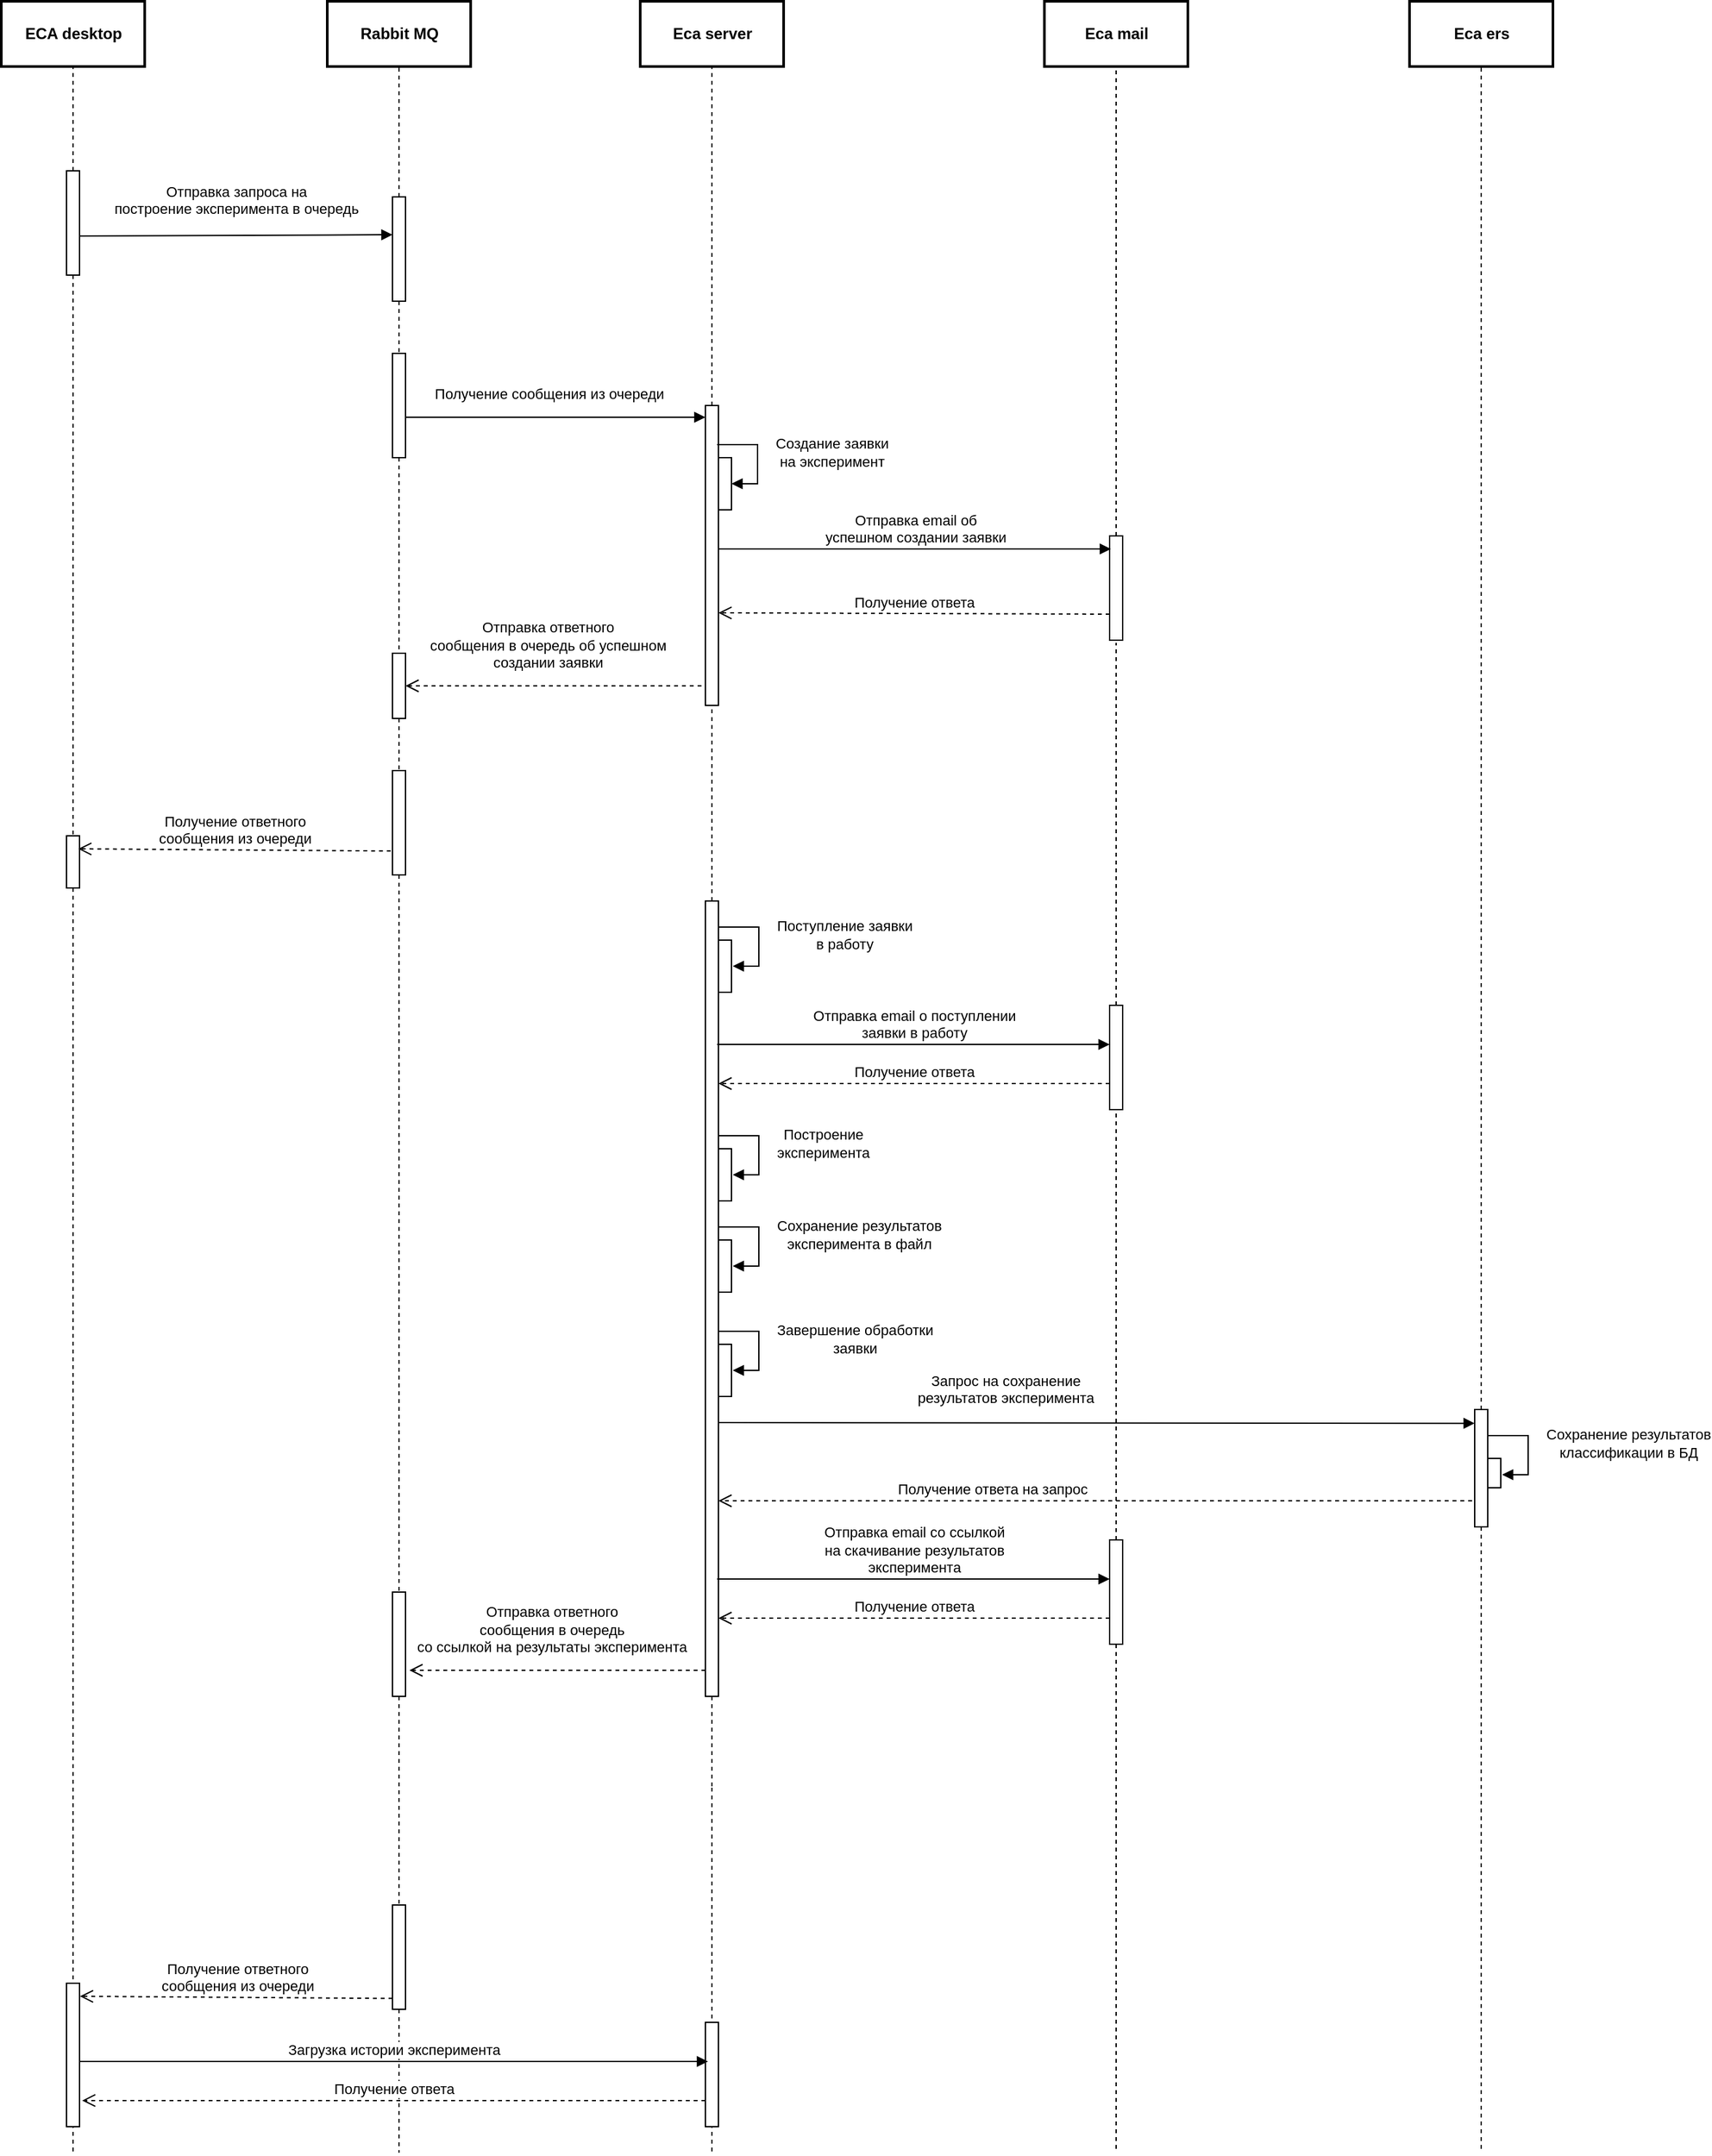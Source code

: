 <mxfile version="15.1.0" type="device"><diagram id="kgpKYQtTHZ0yAKxKKP6v" name="Page-1"><mxGraphModel dx="2258" dy="1290" grid="1" gridSize="10" guides="1" tooltips="1" connect="1" arrows="1" fold="1" page="1" pageScale="1" pageWidth="850" pageHeight="1100" math="0" shadow="0"><root><mxCell id="0"/><mxCell id="1" parent="0"/><mxCell id="naLQoQvjF8YPUEuu64ZZ-8" style="edgeStyle=orthogonalEdgeStyle;rounded=0;orthogonalLoop=1;jettySize=auto;html=1;endArrow=none;endFill=0;dashed=1;" parent="1" source="naLQoQvjF8YPUEuu64ZZ-2" edge="1"><mxGeometry relative="1" as="geometry"><mxPoint x="75" y="140" as="targetPoint"/></mxGeometry></mxCell><mxCell id="naLQoQvjF8YPUEuu64ZZ-19" style="edgeStyle=orthogonalEdgeStyle;rounded=0;orthogonalLoop=1;jettySize=auto;html=1;dashed=1;endArrow=none;endFill=0;" parent="1" source="naLQoQvjF8YPUEuu64ZZ-2" target="naLQoQvjF8YPUEuu64ZZ-53" edge="1"><mxGeometry relative="1" as="geometry"><mxPoint x="75" y="760" as="targetPoint"/></mxGeometry></mxCell><mxCell id="naLQoQvjF8YPUEuu64ZZ-2" value="" style="html=1;points=[];perimeter=orthogonalPerimeter;" parent="1" vertex="1"><mxGeometry x="70" y="230" width="10" height="80" as="geometry"/></mxCell><mxCell id="naLQoQvjF8YPUEuu64ZZ-12" value="&lt;b&gt;ECA desktop&lt;/b&gt;" style="html=1;strokeWidth=2;" parent="1" vertex="1"><mxGeometry x="20" y="100" width="110" height="50" as="geometry"/></mxCell><mxCell id="naLQoQvjF8YPUEuu64ZZ-18" style="edgeStyle=orthogonalEdgeStyle;rounded=0;orthogonalLoop=1;jettySize=auto;html=1;entryX=0.5;entryY=1;entryDx=0;entryDy=0;dashed=1;endArrow=none;endFill=0;" parent="1" source="naLQoQvjF8YPUEuu64ZZ-13" target="naLQoQvjF8YPUEuu64ZZ-17" edge="1"><mxGeometry relative="1" as="geometry"/></mxCell><mxCell id="naLQoQvjF8YPUEuu64ZZ-13" value="" style="html=1;points=[];perimeter=orthogonalPerimeter;" parent="1" vertex="1"><mxGeometry x="320" y="250" width="10" height="80" as="geometry"/></mxCell><mxCell id="naLQoQvjF8YPUEuu64ZZ-16" value="&lt;font style=&quot;font-size: 11px&quot;&gt;Отправка запроса на &lt;br&gt;построение эксперимента в очередь&lt;/font&gt;" style="html=1;verticalAlign=bottom;endArrow=block;" parent="1" edge="1"><mxGeometry x="0.004" y="11" width="80" relative="1" as="geometry"><mxPoint x="80" y="280" as="sourcePoint"/><mxPoint x="320" y="279" as="targetPoint"/><mxPoint as="offset"/></mxGeometry></mxCell><mxCell id="naLQoQvjF8YPUEuu64ZZ-17" value="&lt;b&gt;Rabbit MQ&lt;/b&gt;" style="html=1;" parent="1" vertex="1"><mxGeometry x="270" y="100" width="110" height="50" as="geometry"/></mxCell><mxCell id="naLQoQvjF8YPUEuu64ZZ-21" value="&lt;b&gt;Rabbit MQ&lt;/b&gt;" style="html=1;strokeWidth=2;" parent="1" vertex="1"><mxGeometry x="270" y="100" width="110" height="50" as="geometry"/></mxCell><mxCell id="naLQoQvjF8YPUEuu64ZZ-22" value="&lt;b&gt;Eca server&lt;/b&gt;" style="html=1;strokeWidth=2;" parent="1" vertex="1"><mxGeometry x="510" y="100" width="110" height="50" as="geometry"/></mxCell><mxCell id="naLQoQvjF8YPUEuu64ZZ-24" value="&lt;b&gt;Eca ers&lt;/b&gt;" style="html=1;strokeWidth=2;" parent="1" vertex="1"><mxGeometry x="1100" y="100" width="110" height="50" as="geometry"/></mxCell><mxCell id="naLQoQvjF8YPUEuu64ZZ-40" style="edgeStyle=orthogonalEdgeStyle;rounded=0;orthogonalLoop=1;jettySize=auto;html=1;entryX=0.5;entryY=1;entryDx=0;entryDy=0;dashed=1;endArrow=none;endFill=0;strokeColor=#000000;" parent="1" source="naLQoQvjF8YPUEuu64ZZ-25" target="naLQoQvjF8YPUEuu64ZZ-22" edge="1"><mxGeometry relative="1" as="geometry"/></mxCell><mxCell id="naLQoQvjF8YPUEuu64ZZ-25" value="" style="html=1;points=[];perimeter=orthogonalPerimeter;" parent="1" vertex="1"><mxGeometry x="560" y="410" width="10" height="230" as="geometry"/></mxCell><mxCell id="naLQoQvjF8YPUEuu64ZZ-31" value="" style="html=1;points=[];perimeter=orthogonalPerimeter;" parent="1" vertex="1"><mxGeometry x="320" y="370" width="10" height="80" as="geometry"/></mxCell><mxCell id="naLQoQvjF8YPUEuu64ZZ-32" style="edgeStyle=orthogonalEdgeStyle;rounded=0;orthogonalLoop=1;jettySize=auto;html=1;dashed=1;endArrow=none;endFill=0;" parent="1" source="naLQoQvjF8YPUEuu64ZZ-13" target="naLQoQvjF8YPUEuu64ZZ-31" edge="1"><mxGeometry relative="1" as="geometry"><mxPoint x="325" y="770" as="targetPoint"/><mxPoint x="325" y="330" as="sourcePoint"/></mxGeometry></mxCell><mxCell id="naLQoQvjF8YPUEuu64ZZ-34" value="&lt;font style=&quot;font-size: 11px&quot;&gt;Получение сообщения из очереди&lt;/font&gt;" style="html=1;verticalAlign=bottom;endArrow=block;strokeColor=#000000;" parent="1" edge="1"><mxGeometry x="-0.043" y="9" width="80" relative="1" as="geometry"><mxPoint x="330" y="419" as="sourcePoint"/><mxPoint x="560" y="419" as="targetPoint"/><mxPoint as="offset"/></mxGeometry></mxCell><mxCell id="naLQoQvjF8YPUEuu64ZZ-35" value="" style="html=1;points=[];perimeter=orthogonalPerimeter;" parent="1" vertex="1"><mxGeometry x="570" y="450" width="10" height="40" as="geometry"/></mxCell><mxCell id="naLQoQvjF8YPUEuu64ZZ-36" value="&lt;div style=&quot;text-align: center&quot;&gt;Создание заявки&lt;/div&gt;&lt;div style=&quot;text-align: center&quot;&gt;на эксперимент&lt;/div&gt;" style="edgeStyle=orthogonalEdgeStyle;html=1;align=left;spacingLeft=2;endArrow=block;rounded=0;strokeColor=#000000;" parent="1" edge="1"><mxGeometry x="-0.099" y="10" relative="1" as="geometry"><mxPoint x="569" y="440" as="sourcePoint"/><Array as="points"><mxPoint x="569" y="440"/><mxPoint x="600" y="440"/><mxPoint x="600" y="470"/></Array><mxPoint x="580" y="470" as="targetPoint"/><mxPoint as="offset"/></mxGeometry></mxCell><mxCell id="naLQoQvjF8YPUEuu64ZZ-55" style="edgeStyle=orthogonalEdgeStyle;rounded=0;orthogonalLoop=1;jettySize=auto;html=1;dashed=1;endArrow=none;endFill=0;strokeColor=#000000;" parent="1" source="naLQoQvjF8YPUEuu64ZZ-58" edge="1"><mxGeometry relative="1" as="geometry"><mxPoint x="325" y="1750" as="targetPoint"/></mxGeometry></mxCell><mxCell id="naLQoQvjF8YPUEuu64ZZ-50" value="" style="html=1;points=[];perimeter=orthogonalPerimeter;" parent="1" vertex="1"><mxGeometry x="320" y="600" width="10" height="50" as="geometry"/></mxCell><mxCell id="naLQoQvjF8YPUEuu64ZZ-51" style="edgeStyle=orthogonalEdgeStyle;rounded=0;orthogonalLoop=1;jettySize=auto;html=1;dashed=1;endArrow=none;endFill=0;" parent="1" source="naLQoQvjF8YPUEuu64ZZ-31" target="naLQoQvjF8YPUEuu64ZZ-50" edge="1"><mxGeometry relative="1" as="geometry"><mxPoint x="325" y="760" as="targetPoint"/><mxPoint x="325" y="450" as="sourcePoint"/></mxGeometry></mxCell><mxCell id="naLQoQvjF8YPUEuu64ZZ-52" value="&lt;font style=&quot;font-size: 11px&quot;&gt;Отправка ответного&lt;br&gt;сообщения в очередь об успешном&lt;br&gt;создании заявки&lt;br&gt;&lt;/font&gt;" style="html=1;verticalAlign=bottom;endArrow=open;dashed=1;endSize=8;strokeColor=#000000;" parent="1" target="naLQoQvjF8YPUEuu64ZZ-50" edge="1"><mxGeometry x="0.043" y="-9" relative="1" as="geometry"><mxPoint x="557" y="625" as="sourcePoint"/><mxPoint x="480" y="739.5" as="targetPoint"/><mxPoint as="offset"/></mxGeometry></mxCell><mxCell id="naLQoQvjF8YPUEuu64ZZ-54" style="edgeStyle=orthogonalEdgeStyle;rounded=0;orthogonalLoop=1;jettySize=auto;html=1;endArrow=none;endFill=0;strokeColor=#000000;dashed=1;" parent="1" source="naLQoQvjF8YPUEuu64ZZ-53" edge="1"><mxGeometry relative="1" as="geometry"><mxPoint x="75" y="1750" as="targetPoint"/></mxGeometry></mxCell><mxCell id="naLQoQvjF8YPUEuu64ZZ-53" value="" style="html=1;points=[];perimeter=orthogonalPerimeter;" parent="1" vertex="1"><mxGeometry x="70" y="740" width="10" height="40" as="geometry"/></mxCell><mxCell id="naLQoQvjF8YPUEuu64ZZ-58" value="" style="html=1;points=[];perimeter=orthogonalPerimeter;" parent="1" vertex="1"><mxGeometry x="320" y="690" width="10" height="80" as="geometry"/></mxCell><mxCell id="naLQoQvjF8YPUEuu64ZZ-59" style="edgeStyle=orthogonalEdgeStyle;rounded=0;orthogonalLoop=1;jettySize=auto;html=1;dashed=1;endArrow=none;endFill=0;strokeColor=#000000;" parent="1" source="naLQoQvjF8YPUEuu64ZZ-50" target="naLQoQvjF8YPUEuu64ZZ-58" edge="1"><mxGeometry relative="1" as="geometry"><mxPoint x="325" y="1000" as="targetPoint"/><mxPoint x="325" y="780" as="sourcePoint"/></mxGeometry></mxCell><mxCell id="naLQoQvjF8YPUEuu64ZZ-60" value="&lt;font style=&quot;font-size: 11px&quot;&gt;Получение ответного&lt;br&gt;сообщения из очереди&lt;/font&gt;" style="html=1;verticalAlign=bottom;endArrow=open;dashed=1;endSize=8;strokeColor=#000000;entryX=0.9;entryY=0.25;entryDx=0;entryDy=0;entryPerimeter=0;exitX=-0.133;exitY=0.771;exitDx=0;exitDy=0;exitPerimeter=0;" parent="1" source="naLQoQvjF8YPUEuu64ZZ-58" target="naLQoQvjF8YPUEuu64ZZ-53" edge="1"><mxGeometry x="-0.004" relative="1" as="geometry"><mxPoint x="310" y="750" as="sourcePoint"/><mxPoint x="240" y="869.5" as="targetPoint"/><mxPoint as="offset"/></mxGeometry></mxCell><mxCell id="-Iud8Ji5S1M-7aWHgCWq-1" value="&lt;b&gt;Eca mail&lt;/b&gt;" style="html=1;strokeWidth=2;" parent="1" vertex="1"><mxGeometry x="820" y="100" width="110" height="50" as="geometry"/></mxCell><mxCell id="-Iud8Ji5S1M-7aWHgCWq-4" style="edgeStyle=orthogonalEdgeStyle;rounded=0;orthogonalLoop=1;jettySize=auto;html=1;dashed=1;endArrow=none;endFill=0;" parent="1" source="-Iud8Ji5S1M-7aWHgCWq-2" edge="1"><mxGeometry relative="1" as="geometry"><mxPoint x="875" y="150" as="targetPoint"/></mxGeometry></mxCell><mxCell id="-Iud8Ji5S1M-7aWHgCWq-2" value="" style="html=1;points=[];perimeter=orthogonalPerimeter;" parent="1" vertex="1"><mxGeometry x="870" y="510" width="10" height="80" as="geometry"/></mxCell><mxCell id="-Iud8Ji5S1M-7aWHgCWq-5" value="Отправка email об&lt;br&gt;успешном создании заявки" style="html=1;verticalAlign=bottom;endArrow=block;entryX=0.1;entryY=0.125;entryDx=0;entryDy=0;entryPerimeter=0;" parent="1" target="-Iud8Ji5S1M-7aWHgCWq-2" edge="1"><mxGeometry width="80" relative="1" as="geometry"><mxPoint x="570" y="520" as="sourcePoint"/><mxPoint x="650" y="520" as="targetPoint"/></mxGeometry></mxCell><mxCell id="-Iud8Ji5S1M-7aWHgCWq-6" value="Получение ответа" style="html=1;verticalAlign=bottom;endArrow=open;dashed=1;endSize=8;" parent="1" edge="1"><mxGeometry relative="1" as="geometry"><mxPoint x="870" y="570" as="sourcePoint"/><mxPoint x="570" y="569" as="targetPoint"/></mxGeometry></mxCell><mxCell id="-Iud8Ji5S1M-7aWHgCWq-34" style="edgeStyle=orthogonalEdgeStyle;rounded=0;orthogonalLoop=1;jettySize=auto;html=1;dashed=1;endArrow=none;endFill=0;" parent="1" source="-Iud8Ji5S1M-7aWHgCWq-7" target="naLQoQvjF8YPUEuu64ZZ-25" edge="1"><mxGeometry relative="1" as="geometry"/></mxCell><mxCell id="-Iud8Ji5S1M-7aWHgCWq-36" style="edgeStyle=orthogonalEdgeStyle;rounded=0;orthogonalLoop=1;jettySize=auto;html=1;dashed=1;endArrow=none;endFill=0;" parent="1" source="-Iud8Ji5S1M-7aWHgCWq-7" edge="1"><mxGeometry relative="1" as="geometry"><mxPoint x="565" y="1470" as="targetPoint"/></mxGeometry></mxCell><mxCell id="-Iud8Ji5S1M-7aWHgCWq-7" value="" style="html=1;points=[];perimeter=orthogonalPerimeter;" parent="1" vertex="1"><mxGeometry x="560" y="790" width="10" height="610" as="geometry"/></mxCell><mxCell id="-Iud8Ji5S1M-7aWHgCWq-9" value="" style="html=1;points=[];perimeter=orthogonalPerimeter;" parent="1" vertex="1"><mxGeometry x="570" y="820" width="10" height="40" as="geometry"/></mxCell><mxCell id="-Iud8Ji5S1M-7aWHgCWq-10" value="&lt;div style=&quot;text-align: center&quot;&gt;Поступление заявки&lt;/div&gt;&lt;div style=&quot;text-align: center&quot;&gt;в работу&lt;/div&gt;" style="edgeStyle=orthogonalEdgeStyle;html=1;align=left;spacingLeft=2;endArrow=block;rounded=0;strokeColor=#000000;" parent="1" edge="1"><mxGeometry x="-0.099" y="10" relative="1" as="geometry"><mxPoint x="570" y="810" as="sourcePoint"/><Array as="points"><mxPoint x="570" y="810"/><mxPoint x="601" y="810"/><mxPoint x="601" y="840"/></Array><mxPoint x="581" y="840" as="targetPoint"/><mxPoint as="offset"/></mxGeometry></mxCell><mxCell id="-Iud8Ji5S1M-7aWHgCWq-14" style="edgeStyle=orthogonalEdgeStyle;rounded=0;orthogonalLoop=1;jettySize=auto;html=1;endArrow=none;endFill=0;dashed=1;" parent="1" source="-Iud8Ji5S1M-7aWHgCWq-11" edge="1"><mxGeometry relative="1" as="geometry"><mxPoint x="875" y="592" as="targetPoint"/></mxGeometry></mxCell><mxCell id="-Iud8Ji5S1M-7aWHgCWq-11" value="" style="html=1;points=[];perimeter=orthogonalPerimeter;" parent="1" vertex="1"><mxGeometry x="870" y="870" width="10" height="80" as="geometry"/></mxCell><mxCell id="-Iud8Ji5S1M-7aWHgCWq-12" value="Отправка email о поступлении&lt;br&gt;заявки в работу" style="html=1;verticalAlign=bottom;endArrow=block;entryX=0.1;entryY=0.125;entryDx=0;entryDy=0;entryPerimeter=0;" parent="1" edge="1"><mxGeometry width="80" relative="1" as="geometry"><mxPoint x="569" y="900" as="sourcePoint"/><mxPoint x="870" y="900" as="targetPoint"/></mxGeometry></mxCell><mxCell id="-Iud8Ji5S1M-7aWHgCWq-13" value="Получение ответа" style="html=1;verticalAlign=bottom;endArrow=open;dashed=1;endSize=8;" parent="1" edge="1"><mxGeometry relative="1" as="geometry"><mxPoint x="870" y="930" as="sourcePoint"/><mxPoint x="570" y="930" as="targetPoint"/></mxGeometry></mxCell><mxCell id="-Iud8Ji5S1M-7aWHgCWq-15" value="" style="html=1;points=[];perimeter=orthogonalPerimeter;" parent="1" vertex="1"><mxGeometry x="570" y="980" width="10" height="40" as="geometry"/></mxCell><mxCell id="-Iud8Ji5S1M-7aWHgCWq-16" value="&lt;div style=&quot;text-align: center&quot;&gt;Построение&lt;/div&gt;&lt;div style=&quot;text-align: center&quot;&gt;эксперимента&lt;/div&gt;" style="edgeStyle=orthogonalEdgeStyle;html=1;align=left;spacingLeft=2;endArrow=block;rounded=0;strokeColor=#000000;" parent="1" edge="1"><mxGeometry x="-0.099" y="10" relative="1" as="geometry"><mxPoint x="570" y="970" as="sourcePoint"/><Array as="points"><mxPoint x="570" y="970"/><mxPoint x="601" y="970"/><mxPoint x="601" y="1000"/></Array><mxPoint x="581" y="1000" as="targetPoint"/><mxPoint as="offset"/></mxGeometry></mxCell><mxCell id="-Iud8Ji5S1M-7aWHgCWq-18" value="" style="html=1;points=[];perimeter=orthogonalPerimeter;" parent="1" vertex="1"><mxGeometry x="570" y="1050" width="10" height="40" as="geometry"/></mxCell><mxCell id="-Iud8Ji5S1M-7aWHgCWq-19" value="&lt;div style=&quot;text-align: center&quot;&gt;Сохранение результатов&lt;/div&gt;&lt;div style=&quot;text-align: center&quot;&gt;эксперимента в файл&lt;/div&gt;" style="edgeStyle=orthogonalEdgeStyle;html=1;align=left;spacingLeft=2;endArrow=block;rounded=0;strokeColor=#000000;" parent="1" edge="1"><mxGeometry x="-0.099" y="10" relative="1" as="geometry"><mxPoint x="570" y="1040" as="sourcePoint"/><Array as="points"><mxPoint x="570" y="1040"/><mxPoint x="601" y="1040"/><mxPoint x="601" y="1070"/></Array><mxPoint x="581" y="1070" as="targetPoint"/><mxPoint as="offset"/></mxGeometry></mxCell><mxCell id="-Iud8Ji5S1M-7aWHgCWq-23" style="edgeStyle=orthogonalEdgeStyle;rounded=0;orthogonalLoop=1;jettySize=auto;html=1;entryX=0.5;entryY=1;entryDx=0;entryDy=0;dashed=1;endArrow=none;endFill=0;" parent="1" source="-Iud8Ji5S1M-7aWHgCWq-20" target="naLQoQvjF8YPUEuu64ZZ-24" edge="1"><mxGeometry relative="1" as="geometry"/></mxCell><mxCell id="-Iud8Ji5S1M-7aWHgCWq-32" style="edgeStyle=orthogonalEdgeStyle;rounded=0;orthogonalLoop=1;jettySize=auto;html=1;dashed=1;endArrow=none;endFill=0;" parent="1" source="-Iud8Ji5S1M-7aWHgCWq-20" edge="1"><mxGeometry relative="1" as="geometry"><mxPoint x="1155" y="1750" as="targetPoint"/></mxGeometry></mxCell><mxCell id="-Iud8Ji5S1M-7aWHgCWq-20" value="" style="html=1;points=[];perimeter=orthogonalPerimeter;" parent="1" vertex="1"><mxGeometry x="1150" y="1180" width="10" height="90" as="geometry"/></mxCell><mxCell id="-Iud8Ji5S1M-7aWHgCWq-21" value="Запрос на сохранение&lt;br&gt;результатов эксперимента" style="html=1;verticalAlign=bottom;endArrow=block;" parent="1" edge="1"><mxGeometry x="-0.241" y="10" width="80" relative="1" as="geometry"><mxPoint x="570" y="1190" as="sourcePoint"/><mxPoint x="1150" y="1190.59" as="targetPoint"/><mxPoint as="offset"/></mxGeometry></mxCell><mxCell id="-Iud8Ji5S1M-7aWHgCWq-22" value="Получение ответа на запрос" style="html=1;verticalAlign=bottom;endArrow=open;dashed=1;endSize=8;" parent="1" target="-Iud8Ji5S1M-7aWHgCWq-7" edge="1"><mxGeometry x="0.273" relative="1" as="geometry"><mxPoint x="1148" y="1250" as="sourcePoint"/><mxPoint x="850" y="1170" as="targetPoint"/><mxPoint as="offset"/></mxGeometry></mxCell><mxCell id="-Iud8Ji5S1M-7aWHgCWq-24" value="" style="html=1;points=[];perimeter=orthogonalPerimeter;" parent="1" vertex="1"><mxGeometry x="570" y="1130" width="10" height="40" as="geometry"/></mxCell><mxCell id="-Iud8Ji5S1M-7aWHgCWq-25" value="&lt;div style=&quot;text-align: center&quot;&gt;Завершение обработки&lt;/div&gt;&lt;div style=&quot;text-align: center&quot;&gt;заявки&lt;/div&gt;" style="edgeStyle=orthogonalEdgeStyle;html=1;align=left;spacingLeft=2;endArrow=block;rounded=0;strokeColor=#000000;" parent="1" edge="1"><mxGeometry x="-0.099" y="10" relative="1" as="geometry"><mxPoint x="570" y="1120" as="sourcePoint"/><Array as="points"><mxPoint x="570" y="1120"/><mxPoint x="601" y="1120"/><mxPoint x="601" y="1150"/></Array><mxPoint x="581" y="1150" as="targetPoint"/><mxPoint as="offset"/></mxGeometry></mxCell><mxCell id="-Iud8Ji5S1M-7aWHgCWq-27" style="edgeStyle=orthogonalEdgeStyle;rounded=0;orthogonalLoop=1;jettySize=auto;html=1;entryX=0.5;entryY=1.013;entryDx=0;entryDy=0;entryPerimeter=0;dashed=1;endArrow=none;endFill=0;" parent="1" source="-Iud8Ji5S1M-7aWHgCWq-26" target="-Iud8Ji5S1M-7aWHgCWq-11" edge="1"><mxGeometry relative="1" as="geometry"/></mxCell><mxCell id="-Iud8Ji5S1M-7aWHgCWq-31" style="edgeStyle=orthogonalEdgeStyle;rounded=0;orthogonalLoop=1;jettySize=auto;html=1;dashed=1;endArrow=none;endFill=0;" parent="1" source="-Iud8Ji5S1M-7aWHgCWq-26" edge="1"><mxGeometry relative="1" as="geometry"><mxPoint x="875" y="1750" as="targetPoint"/></mxGeometry></mxCell><mxCell id="-Iud8Ji5S1M-7aWHgCWq-26" value="" style="html=1;points=[];perimeter=orthogonalPerimeter;" parent="1" vertex="1"><mxGeometry x="870" y="1280" width="10" height="80" as="geometry"/></mxCell><mxCell id="-Iud8Ji5S1M-7aWHgCWq-28" value="Отправка email со ссылкой&lt;br&gt;на скачивание результатов&lt;br&gt;эксперимента" style="html=1;verticalAlign=bottom;endArrow=block;entryX=0.1;entryY=0.125;entryDx=0;entryDy=0;entryPerimeter=0;" parent="1" edge="1"><mxGeometry width="80" relative="1" as="geometry"><mxPoint x="569" y="1310" as="sourcePoint"/><mxPoint x="870" y="1310" as="targetPoint"/></mxGeometry></mxCell><mxCell id="-Iud8Ji5S1M-7aWHgCWq-29" value="Получение ответа" style="html=1;verticalAlign=bottom;endArrow=open;dashed=1;endSize=8;" parent="1" edge="1"><mxGeometry relative="1" as="geometry"><mxPoint x="870" y="1340" as="sourcePoint"/><mxPoint x="570" y="1340" as="targetPoint"/></mxGeometry></mxCell><mxCell id="-Iud8Ji5S1M-7aWHgCWq-37" style="edgeStyle=orthogonalEdgeStyle;rounded=0;orthogonalLoop=1;jettySize=auto;html=1;dashed=1;endArrow=none;endFill=0;" parent="1" edge="1"><mxGeometry relative="1" as="geometry"><mxPoint x="565" y="1750" as="targetPoint"/><mxPoint x="565" y="1470" as="sourcePoint"/></mxGeometry></mxCell><mxCell id="a9uQ1m3BEkJtRHffADMY-1" value="" style="html=1;points=[];perimeter=orthogonalPerimeter;" parent="1" vertex="1"><mxGeometry x="1160" y="1217.5" width="10" height="22.5" as="geometry"/></mxCell><mxCell id="a9uQ1m3BEkJtRHffADMY-3" value="&lt;div style=&quot;text-align: center&quot;&gt;Сохранение результатов&lt;/div&gt;&lt;div style=&quot;text-align: center&quot;&gt;классификации в БД&lt;/div&gt;" style="edgeStyle=orthogonalEdgeStyle;html=1;align=left;spacingLeft=2;endArrow=block;rounded=0;strokeColor=#000000;" parent="1" edge="1"><mxGeometry x="-0.099" y="10" relative="1" as="geometry"><mxPoint x="1160" y="1200" as="sourcePoint"/><Array as="points"><mxPoint x="1160" y="1200"/><mxPoint x="1191" y="1200"/><mxPoint x="1191" y="1230"/></Array><mxPoint x="1171" y="1230" as="targetPoint"/><mxPoint as="offset"/></mxGeometry></mxCell><mxCell id="_helN47nyWwRMhfuMbbw-1" value="" style="html=1;points=[];perimeter=orthogonalPerimeter;" vertex="1" parent="1"><mxGeometry x="320" y="1320" width="10" height="80" as="geometry"/></mxCell><mxCell id="_helN47nyWwRMhfuMbbw-2" value="&lt;font style=&quot;font-size: 11px&quot;&gt;Отправка ответного&lt;br&gt;сообщения в очередь&lt;br&gt;со ссылкой на результаты эксперимента&lt;br&gt;&lt;/font&gt;" style="html=1;verticalAlign=bottom;endArrow=open;dashed=1;endSize=8;strokeColor=#000000;" edge="1" parent="1"><mxGeometry x="0.043" y="-9" relative="1" as="geometry"><mxPoint x="560" y="1380" as="sourcePoint"/><mxPoint x="333" y="1380" as="targetPoint"/><mxPoint as="offset"/></mxGeometry></mxCell><mxCell id="_helN47nyWwRMhfuMbbw-3" value="" style="html=1;points=[];perimeter=orthogonalPerimeter;" vertex="1" parent="1"><mxGeometry x="320" y="1560" width="10" height="80" as="geometry"/></mxCell><mxCell id="_helN47nyWwRMhfuMbbw-4" value="" style="html=1;points=[];perimeter=orthogonalPerimeter;" vertex="1" parent="1"><mxGeometry x="70" y="1620" width="10" height="110" as="geometry"/></mxCell><mxCell id="_helN47nyWwRMhfuMbbw-5" value="&lt;font style=&quot;font-size: 11px&quot;&gt;Получение ответного&lt;br&gt;сообщения из очереди&lt;/font&gt;" style="html=1;verticalAlign=bottom;endArrow=open;dashed=1;endSize=8;strokeColor=#000000;entryX=0.9;entryY=0.25;entryDx=0;entryDy=0;entryPerimeter=0;exitX=-0.133;exitY=0.771;exitDx=0;exitDy=0;exitPerimeter=0;" edge="1" parent="1"><mxGeometry x="-0.004" relative="1" as="geometry"><mxPoint x="320" y="1631.68" as="sourcePoint"/><mxPoint x="80.33" y="1630" as="targetPoint"/><mxPoint as="offset"/></mxGeometry></mxCell><mxCell id="_helN47nyWwRMhfuMbbw-6" value="" style="html=1;points=[];perimeter=orthogonalPerimeter;" vertex="1" parent="1"><mxGeometry x="560" y="1650" width="10" height="80" as="geometry"/></mxCell><mxCell id="_helN47nyWwRMhfuMbbw-8" value="Загрузка истории эксперимента" style="html=1;verticalAlign=bottom;endArrow=block;entryX=0.2;entryY=0.375;entryDx=0;entryDy=0;entryPerimeter=0;" edge="1" parent="1" target="_helN47nyWwRMhfuMbbw-6"><mxGeometry width="80" relative="1" as="geometry"><mxPoint x="80" y="1680" as="sourcePoint"/><mxPoint x="381" y="1680" as="targetPoint"/></mxGeometry></mxCell><mxCell id="_helN47nyWwRMhfuMbbw-9" value="Получение ответа" style="html=1;verticalAlign=bottom;endArrow=open;dashed=1;endSize=8;entryX=1.2;entryY=0.818;entryDx=0;entryDy=0;entryPerimeter=0;" edge="1" parent="1" target="_helN47nyWwRMhfuMbbw-4"><mxGeometry relative="1" as="geometry"><mxPoint x="560" y="1710" as="sourcePoint"/><mxPoint x="260" y="1710" as="targetPoint"/></mxGeometry></mxCell></root></mxGraphModel></diagram></mxfile>